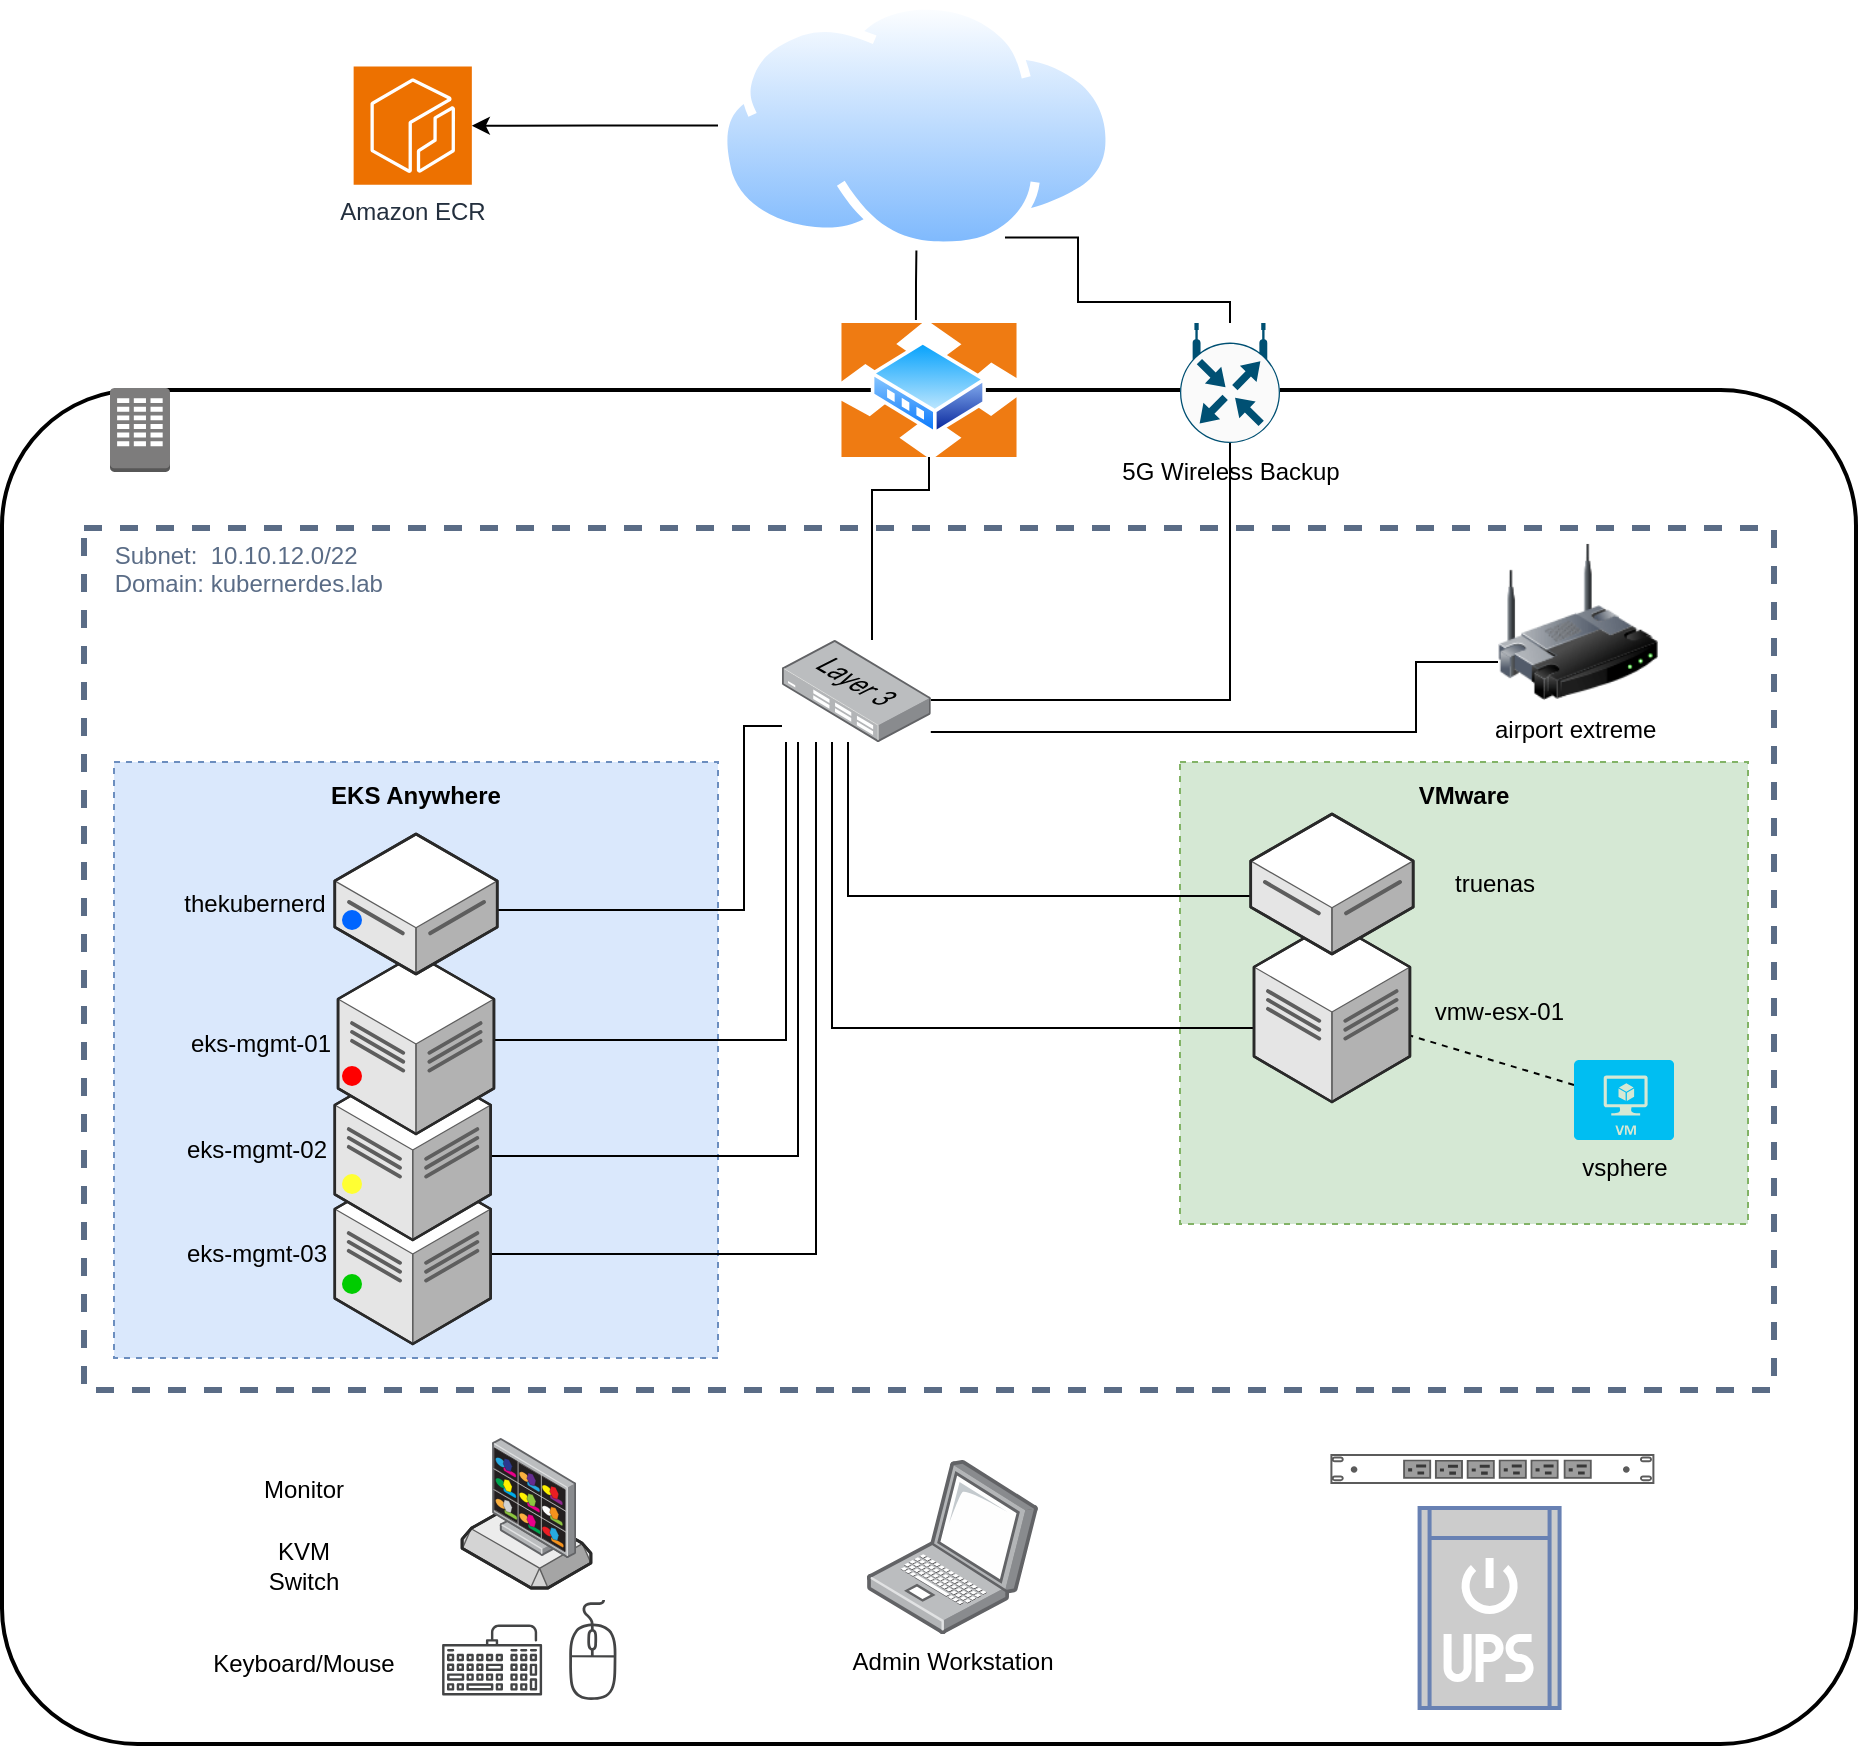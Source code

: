 <mxfile version="24.5.3" type="device">
  <diagram id="Ht1M8jgEwFfnCIfOTk4-" name="Page-1">
    <mxGraphModel dx="1328" dy="1118" grid="0" gridSize="10" guides="1" tooltips="1" connect="1" arrows="1" fold="1" page="1" pageScale="1" pageWidth="1169" pageHeight="827" math="0" shadow="0">
      <root>
        <mxCell id="0" />
        <mxCell id="1" parent="0" />
        <mxCell id="giLpwNqlkb6RfxS4_c0a-1" value="" style="rounded=1;arcSize=10;dashed=0;fillColor=none;gradientColor=none;strokeWidth=2;" parent="1" vertex="1">
          <mxGeometry x="195" y="248" width="927" height="677" as="geometry" />
        </mxCell>
        <mxCell id="giLpwNqlkb6RfxS4_c0a-27" value="&amp;nbsp; &amp;nbsp; Subnet:&amp;nbsp; 10.10.12.0/22&lt;br&gt;&amp;nbsp; &amp;nbsp; Domain: kubernerdes.lab" style="fillColor=none;strokeColor=#5A6C86;dashed=1;verticalAlign=top;fontStyle=0;fontColor=#5A6C86;whiteSpace=wrap;html=1;align=left;strokeWidth=3;" parent="1" vertex="1">
          <mxGeometry x="236" y="317" width="845" height="431" as="geometry" />
        </mxCell>
        <mxCell id="zZqlVJ54U7L3CnaIl7Do-32" value="&lt;b&gt;VMware&lt;/b&gt;" style="outlineConnect=0;html=1;whiteSpace=wrap;fontSize=12;fontStyle=0;strokeColor=#82b366;fillColor=#d5e8d4;verticalAlign=top;align=center;dashed=1;spacingTop=3;" parent="1" vertex="1">
          <mxGeometry x="784" y="434" width="284" height="231" as="geometry" />
        </mxCell>
        <mxCell id="zZqlVJ54U7L3CnaIl7Do-31" value="&lt;b&gt;EKS Anywhere&lt;/b&gt;" style="outlineConnect=0;html=1;whiteSpace=wrap;fontSize=12;fontStyle=0;strokeColor=#6c8ebf;fillColor=#dae8fc;verticalAlign=top;align=center;dashed=1;spacingTop=3;" parent="1" vertex="1">
          <mxGeometry x="251" y="434" width="302" height="298" as="geometry" />
        </mxCell>
        <mxCell id="zZqlVJ54U7L3CnaIl7Do-28" value="" style="verticalLabelPosition=bottom;html=1;verticalAlign=top;strokeWidth=1;align=center;outlineConnect=0;dashed=0;outlineConnect=0;shape=mxgraph.aws3d.ebs;fillColor=#ECECEC;strokeColor=#5E5E5E;aspect=fixed;" parent="1" vertex="1">
          <mxGeometry x="425.05" y="805" width="64.4" height="42" as="geometry" />
        </mxCell>
        <mxCell id="giLpwNqlkb6RfxS4_c0a-2" value="" style="dashed=0;html=1;shape=mxgraph.aws3.corporate_data_center;fillColor=#7D7C7C;gradientColor=none;dashed=0;" parent="1" vertex="1">
          <mxGeometry x="249" y="247" width="30" height="42" as="geometry" />
        </mxCell>
        <mxCell id="bdIBlkpDldWMxM4VtPXu-3" value="" style="edgeStyle=orthogonalEdgeStyle;rounded=0;orthogonalLoop=1;jettySize=auto;html=1;entryX=0.5;entryY=1;entryDx=0;entryDy=0;entryPerimeter=0;endArrow=none;endFill=0;" parent="1" source="giLpwNqlkb6RfxS4_c0a-21" target="bdIBlkpDldWMxM4VtPXu-1" edge="1">
          <mxGeometry relative="1" as="geometry">
            <mxPoint x="739.4" y="410.5" as="targetPoint" />
            <Array as="points">
              <mxPoint x="809" y="403" />
            </Array>
          </mxGeometry>
        </mxCell>
        <mxCell id="giLpwNqlkb6RfxS4_c0a-21" value="" style="image;points=[];aspect=fixed;html=1;align=center;shadow=0;dashed=0;image=img/lib/allied_telesis/switch/Switch_24_port_L3.svg;" parent="1" vertex="1">
          <mxGeometry x="585" y="373" width="74.4" height="51" as="geometry" />
        </mxCell>
        <mxCell id="giLpwNqlkb6RfxS4_c0a-32" value="" style="edgeStyle=orthogonalEdgeStyle;rounded=0;orthogonalLoop=1;jettySize=auto;html=1;" parent="1" source="giLpwNqlkb6RfxS4_c0a-26" target="giLpwNqlkb6RfxS4_c0a-29" edge="1">
          <mxGeometry relative="1" as="geometry" />
        </mxCell>
        <mxCell id="giLpwNqlkb6RfxS4_c0a-26" value="" style="image;aspect=fixed;perimeter=ellipsePerimeter;html=1;align=center;shadow=0;dashed=0;spacingTop=3;image=img/lib/active_directory/internet_cloud.svg;" parent="1" vertex="1">
          <mxGeometry x="553" y="53.3" width="198.41" height="125" as="geometry" />
        </mxCell>
        <mxCell id="giLpwNqlkb6RfxS4_c0a-31" value="" style="edgeStyle=orthogonalEdgeStyle;rounded=0;orthogonalLoop=1;jettySize=auto;html=1;endArrow=none;endFill=0;exitX=0.426;exitY=-0.022;exitDx=0;exitDy=0;exitPerimeter=0;" parent="1" source="n6KDSuUHy3L_TARxie_m-2" target="giLpwNqlkb6RfxS4_c0a-26" edge="1">
          <mxGeometry relative="1" as="geometry">
            <mxPoint x="670" y="226" as="sourcePoint" />
          </mxGeometry>
        </mxCell>
        <mxCell id="giLpwNqlkb6RfxS4_c0a-29" value="Amazon ECR" style="sketch=0;points=[[0,0,0],[0.25,0,0],[0.5,0,0],[0.75,0,0],[1,0,0],[0,1,0],[0.25,1,0],[0.5,1,0],[0.75,1,0],[1,1,0],[0,0.25,0],[0,0.5,0],[0,0.75,0],[1,0.25,0],[1,0.5,0],[1,0.75,0]];outlineConnect=0;fontColor=#232F3E;fillColor=#ED7100;strokeColor=#ffffff;dashed=0;verticalLabelPosition=bottom;verticalAlign=top;align=center;html=1;fontSize=12;fontStyle=0;aspect=fixed;shape=mxgraph.aws4.resourceIcon;resIcon=mxgraph.aws4.ecr;" parent="1" vertex="1">
          <mxGeometry x="370.82" y="86.25" width="59.1" height="59.1" as="geometry" />
        </mxCell>
        <mxCell id="giLpwNqlkb6RfxS4_c0a-30" value="Admin Workstation" style="image;points=[];aspect=fixed;html=1;align=center;shadow=0;dashed=0;image=img/lib/allied_telesis/computer_and_terminals/Laptop.svg;" parent="1" vertex="1">
          <mxGeometry x="627.32" y="783" width="85.77" height="87" as="geometry" />
        </mxCell>
        <mxCell id="EorF3O7ZFInKPDkzEAc7-24" style="edgeStyle=orthogonalEdgeStyle;rounded=0;orthogonalLoop=1;jettySize=auto;html=1;exitX=0;exitY=0.75;exitDx=0;exitDy=0;endArrow=none;endFill=0;" parent="1" source="n6KDSuUHy3L_TARxie_m-1" target="giLpwNqlkb6RfxS4_c0a-21" edge="1">
          <mxGeometry relative="1" as="geometry">
            <Array as="points">
              <mxPoint x="902" y="384" />
              <mxPoint x="902" y="419" />
            </Array>
          </mxGeometry>
        </mxCell>
        <mxCell id="n6KDSuUHy3L_TARxie_m-1" value="airport extreme&amp;nbsp;" style="image;html=1;image=img/lib/clip_art/networking/Wireless_Router_128x128.png" parent="1" vertex="1">
          <mxGeometry x="943" y="324" width="80" height="80" as="geometry" />
        </mxCell>
        <mxCell id="n6KDSuUHy3L_TARxie_m-4" style="edgeStyle=orthogonalEdgeStyle;rounded=0;orthogonalLoop=1;jettySize=auto;html=1;exitX=0.5;exitY=1;exitDx=0;exitDy=0;endArrow=none;endFill=0;" parent="1" source="n6KDSuUHy3L_TARxie_m-2" target="giLpwNqlkb6RfxS4_c0a-21" edge="1">
          <mxGeometry relative="1" as="geometry">
            <Array as="points">
              <mxPoint x="659" y="298" />
              <mxPoint x="630" y="298" />
            </Array>
          </mxGeometry>
        </mxCell>
        <mxCell id="n6KDSuUHy3L_TARxie_m-2" value="" style="image;aspect=fixed;perimeter=ellipsePerimeter;html=1;align=center;shadow=0;dashed=0;spacingTop=3;image=img/lib/active_directory/router.svg;" parent="1" vertex="1">
          <mxGeometry x="614.42" y="214.5" width="88.16" height="67" as="geometry" />
        </mxCell>
        <mxCell id="zZqlVJ54U7L3CnaIl7Do-14" value="" style="edgeStyle=orthogonalEdgeStyle;rounded=0;orthogonalLoop=1;jettySize=auto;html=1;endArrow=none;endFill=0;" parent="1" source="zZqlVJ54U7L3CnaIl7Do-1" target="giLpwNqlkb6RfxS4_c0a-21" edge="1">
          <mxGeometry relative="1" as="geometry">
            <Array as="points">
              <mxPoint x="618" y="501" />
            </Array>
            <mxPoint x="584" y="474" as="targetPoint" />
          </mxGeometry>
        </mxCell>
        <mxCell id="zZqlVJ54U7L3CnaIl7Do-4" value="" style="rounded=0;orthogonalLoop=1;jettySize=auto;html=1;endArrow=none;endFill=0;dashed=1;" parent="1" source="zZqlVJ54U7L3CnaIl7Do-2" target="zZqlVJ54U7L3CnaIl7Do-3" edge="1">
          <mxGeometry relative="1" as="geometry" />
        </mxCell>
        <mxCell id="zZqlVJ54U7L3CnaIl7Do-2" value="vsphere" style="verticalLabelPosition=bottom;html=1;verticalAlign=top;align=center;strokeColor=none;fillColor=#00BEF2;shape=mxgraph.azure.virtual_machine;" parent="1" vertex="1">
          <mxGeometry x="981" y="583" width="50" height="40" as="geometry" />
        </mxCell>
        <mxCell id="zZqlVJ54U7L3CnaIl7Do-8" value="" style="edgeStyle=orthogonalEdgeStyle;rounded=0;orthogonalLoop=1;jettySize=auto;html=1;endArrow=none;endFill=0;" parent="1" source="zZqlVJ54U7L3CnaIl7Do-3" target="giLpwNqlkb6RfxS4_c0a-21" edge="1">
          <mxGeometry relative="1" as="geometry">
            <mxPoint x="594.2" y="474" as="targetPoint" />
            <Array as="points">
              <mxPoint x="610" y="567" />
            </Array>
          </mxGeometry>
        </mxCell>
        <mxCell id="zZqlVJ54U7L3CnaIl7Do-3" value="vmw-esx-01" style="verticalLabelPosition=middle;html=1;verticalAlign=middle;strokeWidth=1;align=right;outlineConnect=0;dashed=0;outlineConnect=0;shape=mxgraph.aws3d.dataCenter;strokeColor=#5E5E5E;aspect=fixed;horizontal=1;labelPosition=right;" parent="1" vertex="1">
          <mxGeometry x="821" y="514" width="77.96" height="90" as="geometry" />
        </mxCell>
        <mxCell id="zZqlVJ54U7L3CnaIl7Do-15" value="" style="sketch=0;pointerEvents=1;shadow=0;dashed=0;html=1;strokeColor=none;fillColor=#434445;aspect=fixed;labelPosition=center;verticalLabelPosition=bottom;verticalAlign=top;align=center;outlineConnect=0;shape=mxgraph.vvd.keyboard;" parent="1" vertex="1">
          <mxGeometry x="415.05" y="865.25" width="50" height="35.5" as="geometry" />
        </mxCell>
        <mxCell id="zZqlVJ54U7L3CnaIl7Do-16" value="" style="image;points=[];aspect=fixed;html=1;align=center;shadow=0;dashed=0;image=img/lib/allied_telesis/security/DVS_Surveillance_Monitor.svg;" parent="1" vertex="1">
          <mxGeometry x="440.05" y="772" width="42" height="60" as="geometry" />
        </mxCell>
        <mxCell id="zZqlVJ54U7L3CnaIl7Do-17" value="" style="sketch=0;pointerEvents=1;shadow=0;dashed=0;html=1;strokeColor=none;fillColor=#434445;aspect=fixed;labelPosition=center;verticalLabelPosition=bottom;verticalAlign=top;align=center;outlineConnect=0;shape=mxgraph.vvd.mouse;" parent="1" vertex="1">
          <mxGeometry x="478.05" y="853" width="24.5" height="50" as="geometry" />
        </mxCell>
        <mxCell id="zZqlVJ54U7L3CnaIl7Do-29" value="KVM Switch" style="text;html=1;align=center;verticalAlign=middle;whiteSpace=wrap;rounded=0;" parent="1" vertex="1">
          <mxGeometry x="315.55" y="821" width="60" height="30" as="geometry" />
        </mxCell>
        <mxCell id="bdIBlkpDldWMxM4VtPXu-2" value="" style="edgeStyle=orthogonalEdgeStyle;rounded=0;orthogonalLoop=1;jettySize=auto;html=1;entryX=0.75;entryY=1;entryDx=0;entryDy=0;endArrow=none;endFill=0;" parent="1" source="bdIBlkpDldWMxM4VtPXu-1" target="giLpwNqlkb6RfxS4_c0a-26" edge="1">
          <mxGeometry relative="1" as="geometry">
            <mxPoint x="874" y="149" as="targetPoint" />
            <Array as="points">
              <mxPoint x="809" y="204" />
              <mxPoint x="733" y="204" />
            </Array>
          </mxGeometry>
        </mxCell>
        <mxCell id="bdIBlkpDldWMxM4VtPXu-1" value="5G Wireless Backup" style="sketch=0;points=[[0.5,0,0],[1,0.5,0],[0.5,1,0],[0,0.5,0],[0.145,0.145,0],[0.856,0.145,0],[0.855,0.856,0],[0.145,0.855,0]];verticalLabelPosition=bottom;html=1;verticalAlign=top;aspect=fixed;align=center;pointerEvents=1;shape=mxgraph.cisco19.rect;prIcon=wireless_router;fillColor=#FAFAFA;strokeColor=#005073;" parent="1" vertex="1">
          <mxGeometry x="784" y="214.5" width="50" height="60" as="geometry" />
        </mxCell>
        <mxCell id="EorF3O7ZFInKPDkzEAc7-2" value="" style="strokeColor=#666666;html=1;labelPosition=right;align=left;spacingLeft=15;shadow=0;dashed=0;outlineConnect=0;shape=mxgraph.rack.dell.power_strip;" parent="1" vertex="1">
          <mxGeometry x="859.2" y="780" width="162" height="15" as="geometry" />
        </mxCell>
        <mxCell id="EorF3O7ZFInKPDkzEAc7-3" value="Monitor" style="text;html=1;align=center;verticalAlign=middle;whiteSpace=wrap;rounded=0;" parent="1" vertex="1">
          <mxGeometry x="315.55" y="783" width="60" height="30" as="geometry" />
        </mxCell>
        <mxCell id="EorF3O7ZFInKPDkzEAc7-4" value="Keyboard/Mouse&lt;div&gt;&lt;br&gt;&lt;/div&gt;" style="text;html=1;align=center;verticalAlign=middle;whiteSpace=wrap;rounded=0;" parent="1" vertex="1">
          <mxGeometry x="295.8" y="877" width="99.5" height="30" as="geometry" />
        </mxCell>
        <mxCell id="EorF3O7ZFInKPDkzEAc7-6" value="" style="fontColor=#0066CC;verticalAlign=top;verticalLabelPosition=bottom;labelPosition=center;align=center;html=1;outlineConnect=0;fillColor=#CCCCCC;strokeColor=#6881B3;gradientColor=none;gradientDirection=north;strokeWidth=2;shape=mxgraph.networks.ups_small;" parent="1" vertex="1">
          <mxGeometry x="903.79" y="807" width="70" height="100" as="geometry" />
        </mxCell>
        <mxCell id="zZqlVJ54U7L3CnaIl7Do-1" value="truenas" style="verticalLabelPosition=middle;html=1;verticalAlign=middle;strokeWidth=1;align=center;outlineConnect=0;dashed=0;outlineConnect=0;shape=mxgraph.aws3d.dataServer;strokeColor=#5E5E5E;aspect=fixed;horizontal=1;labelPosition=right;" parent="1" vertex="1">
          <mxGeometry x="819.36" y="460" width="81.23" height="70" as="geometry" />
        </mxCell>
        <mxCell id="EorF3O7ZFInKPDkzEAc7-22" value="" style="edgeStyle=orthogonalEdgeStyle;rounded=0;orthogonalLoop=1;jettySize=auto;html=1;endArrow=none;endFill=0;" parent="1" source="EorF3O7ZFInKPDkzEAc7-18" target="giLpwNqlkb6RfxS4_c0a-21" edge="1">
          <mxGeometry relative="1" as="geometry">
            <mxPoint x="517.35" y="693" as="targetPoint" />
            <Array as="points">
              <mxPoint x="602" y="680" />
            </Array>
          </mxGeometry>
        </mxCell>
        <mxCell id="EorF3O7ZFInKPDkzEAc7-18" value="eks-mgmt-03" style="verticalLabelPosition=middle;html=1;verticalAlign=middle;strokeWidth=1;align=center;outlineConnect=0;dashed=0;outlineConnect=0;shape=mxgraph.aws3d.dataCenter;strokeColor=#5E5E5E;aspect=fixed;horizontal=1;labelPosition=left;" parent="1" vertex="1">
          <mxGeometry x="361.39" y="635" width="77.96" height="90" as="geometry" />
        </mxCell>
        <mxCell id="EorF3O7ZFInKPDkzEAc7-23" value="" style="edgeStyle=orthogonalEdgeStyle;rounded=0;orthogonalLoop=1;jettySize=auto;html=1;endArrow=none;endFill=0;" parent="1" source="EorF3O7ZFInKPDkzEAc7-17" target="giLpwNqlkb6RfxS4_c0a-21" edge="1">
          <mxGeometry relative="1" as="geometry">
            <mxPoint x="597" y="405" as="targetPoint" />
            <Array as="points">
              <mxPoint x="593" y="631" />
            </Array>
          </mxGeometry>
        </mxCell>
        <mxCell id="EorF3O7ZFInKPDkzEAc7-17" value="eks-mgmt-02" style="verticalLabelPosition=middle;html=1;verticalAlign=middle;strokeWidth=1;align=center;outlineConnect=0;dashed=0;outlineConnect=0;shape=mxgraph.aws3d.dataCenter;strokeColor=#5E5E5E;aspect=fixed;horizontal=1;labelPosition=left;" parent="1" vertex="1">
          <mxGeometry x="361.39" y="583" width="77.96" height="90" as="geometry" />
        </mxCell>
        <mxCell id="EorF3O7ZFInKPDkzEAc7-21" value="" style="edgeStyle=orthogonalEdgeStyle;rounded=0;orthogonalLoop=1;jettySize=auto;html=1;endArrow=none;endFill=0;" parent="1" source="EorF3O7ZFInKPDkzEAc7-14" target="giLpwNqlkb6RfxS4_c0a-21" edge="1">
          <mxGeometry relative="1" as="geometry">
            <mxPoint x="518.98" y="588" as="targetPoint" />
            <Array as="points">
              <mxPoint x="587" y="573" />
            </Array>
          </mxGeometry>
        </mxCell>
        <mxCell id="EorF3O7ZFInKPDkzEAc7-14" value="eks-mgmt-01" style="verticalLabelPosition=middle;html=1;verticalAlign=middle;strokeWidth=1;align=center;outlineConnect=0;dashed=0;outlineConnect=0;shape=mxgraph.aws3d.dataCenter;strokeColor=#5E5E5E;aspect=fixed;horizontal=1;labelPosition=left;" parent="1" vertex="1">
          <mxGeometry x="363.02" y="530" width="77.96" height="90" as="geometry" />
        </mxCell>
        <mxCell id="EorF3O7ZFInKPDkzEAc7-20" value="" style="edgeStyle=orthogonalEdgeStyle;rounded=0;orthogonalLoop=1;jettySize=auto;html=1;entryX=0;entryY=0.843;entryDx=0;entryDy=0;entryPerimeter=0;endArrow=none;endFill=0;" parent="1" source="giLpwNqlkb6RfxS4_c0a-9" target="giLpwNqlkb6RfxS4_c0a-21" edge="1">
          <mxGeometry relative="1" as="geometry">
            <mxPoint x="520.62" y="545" as="targetPoint" />
            <Array as="points">
              <mxPoint x="566" y="508" />
              <mxPoint x="566" y="416" />
            </Array>
          </mxGeometry>
        </mxCell>
        <mxCell id="giLpwNqlkb6RfxS4_c0a-9" value="thekubernerd" style="verticalLabelPosition=middle;html=1;verticalAlign=middle;strokeWidth=1;align=center;outlineConnect=0;dashed=0;outlineConnect=0;shape=mxgraph.aws3d.dataServer;strokeColor=#5E5E5E;aspect=fixed;labelPosition=left;" parent="1" vertex="1">
          <mxGeometry x="361.39" y="470" width="81.23" height="70" as="geometry" />
        </mxCell>
        <mxCell id="EorF3O7ZFInKPDkzEAc7-27" value="" style="shape=ellipse;fillColor=#00CC00;strokeColor=none;html=1;sketch=0;direction=south;" parent="1" vertex="1">
          <mxGeometry x="365" y="690" width="10" height="10" as="geometry" />
        </mxCell>
        <mxCell id="EorF3O7ZFInKPDkzEAc7-28" value="" style="shape=ellipse;fillColor=#FFFF33;strokeColor=none;html=1;sketch=0;" parent="1" vertex="1">
          <mxGeometry x="365" y="640" width="10" height="10" as="geometry" />
        </mxCell>
        <mxCell id="EorF3O7ZFInKPDkzEAc7-31" value="" style="shape=ellipse;fillColor=#FF0000;strokeColor=none;html=1;sketch=0;" parent="1" vertex="1">
          <mxGeometry x="365" y="586" width="10" height="10" as="geometry" />
        </mxCell>
        <mxCell id="EorF3O7ZFInKPDkzEAc7-32" value="" style="shape=ellipse;fillColor=#0065FF;strokeColor=none;html=1;sketch=0;" parent="1" vertex="1">
          <mxGeometry x="365" y="508" width="10" height="10" as="geometry" />
        </mxCell>
        <mxCell id="PSCPDOY8fNSchIrvInZT-1" style="edgeStyle=orthogonalEdgeStyle;rounded=0;orthogonalLoop=1;jettySize=auto;html=1;exitX=0.5;exitY=1;exitDx=0;exitDy=0;" edge="1" parent="1" source="zZqlVJ54U7L3CnaIl7Do-31" target="zZqlVJ54U7L3CnaIl7Do-31">
          <mxGeometry relative="1" as="geometry" />
        </mxCell>
      </root>
    </mxGraphModel>
  </diagram>
</mxfile>

